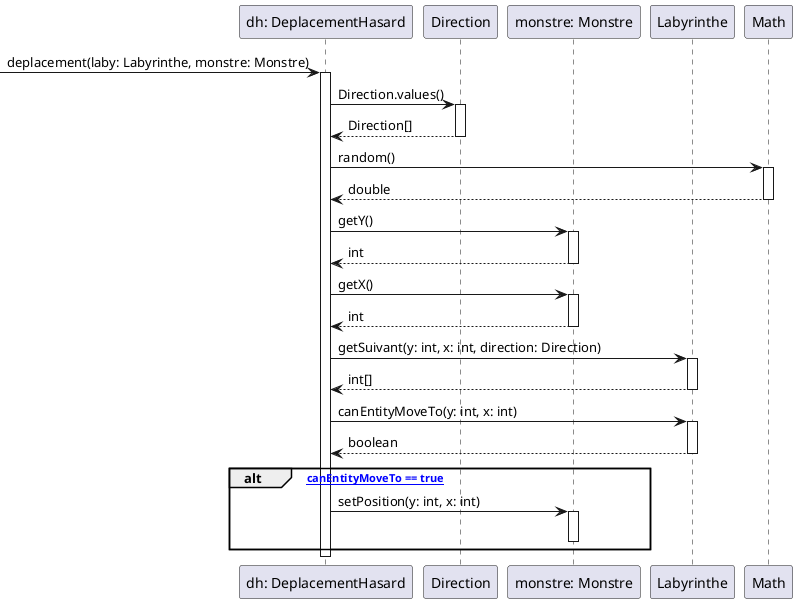 @startuml
participant "dh: DeplacementHasard" as DH
participant "Direction" as Dir
participant "monstre: Monstre" as Monstre
participant "Labyrinthe" as Laby
participant "Math" as Math

-> DH : deplacement(laby: Labyrinthe, monstre: Monstre)
activate DH

DH -> Dir : Direction.values()
activate Dir
Dir --> DH : Direction[]
deactivate Dir

DH -> Math : random()
activate Math
Math --> DH : double
deactivate Math

DH -> Monstre : getY()
activate Monstre
Monstre --> DH : int
deactivate Monstre

DH -> Monstre : getX()
activate Monstre
Monstre --> DH : int
deactivate Monstre

DH -> Laby : getSuivant(y: int, x: int, direction: Direction)
activate Laby
Laby --> DH : int[]
deactivate Laby

DH -> Laby : canEntityMoveTo(y: int, x: int)
activate Laby
Laby --> DH : boolean
deactivate Laby

alt [si canEntityMoveTo == true]
    DH -> Monstre : setPosition(y: int, x: int)
    activate Monstre
    deactivate Monstre
end

deactivate DH
@enduml